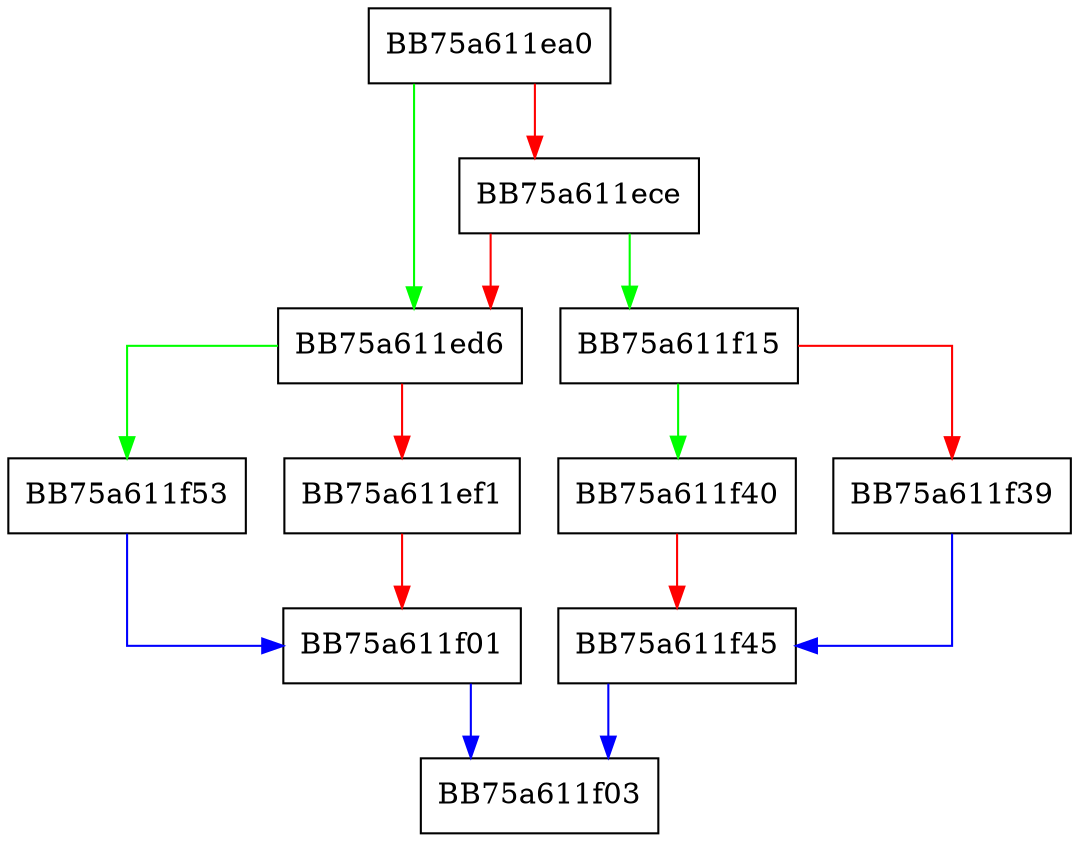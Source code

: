 digraph ScanCallback {
  node [shape="box"];
  graph [splines=ortho];
  BB75a611ea0 -> BB75a611ed6 [color="green"];
  BB75a611ea0 -> BB75a611ece [color="red"];
  BB75a611ece -> BB75a611f15 [color="green"];
  BB75a611ece -> BB75a611ed6 [color="red"];
  BB75a611ed6 -> BB75a611f53 [color="green"];
  BB75a611ed6 -> BB75a611ef1 [color="red"];
  BB75a611ef1 -> BB75a611f01 [color="red"];
  BB75a611f01 -> BB75a611f03 [color="blue"];
  BB75a611f15 -> BB75a611f40 [color="green"];
  BB75a611f15 -> BB75a611f39 [color="red"];
  BB75a611f39 -> BB75a611f45 [color="blue"];
  BB75a611f40 -> BB75a611f45 [color="red"];
  BB75a611f45 -> BB75a611f03 [color="blue"];
  BB75a611f53 -> BB75a611f01 [color="blue"];
}